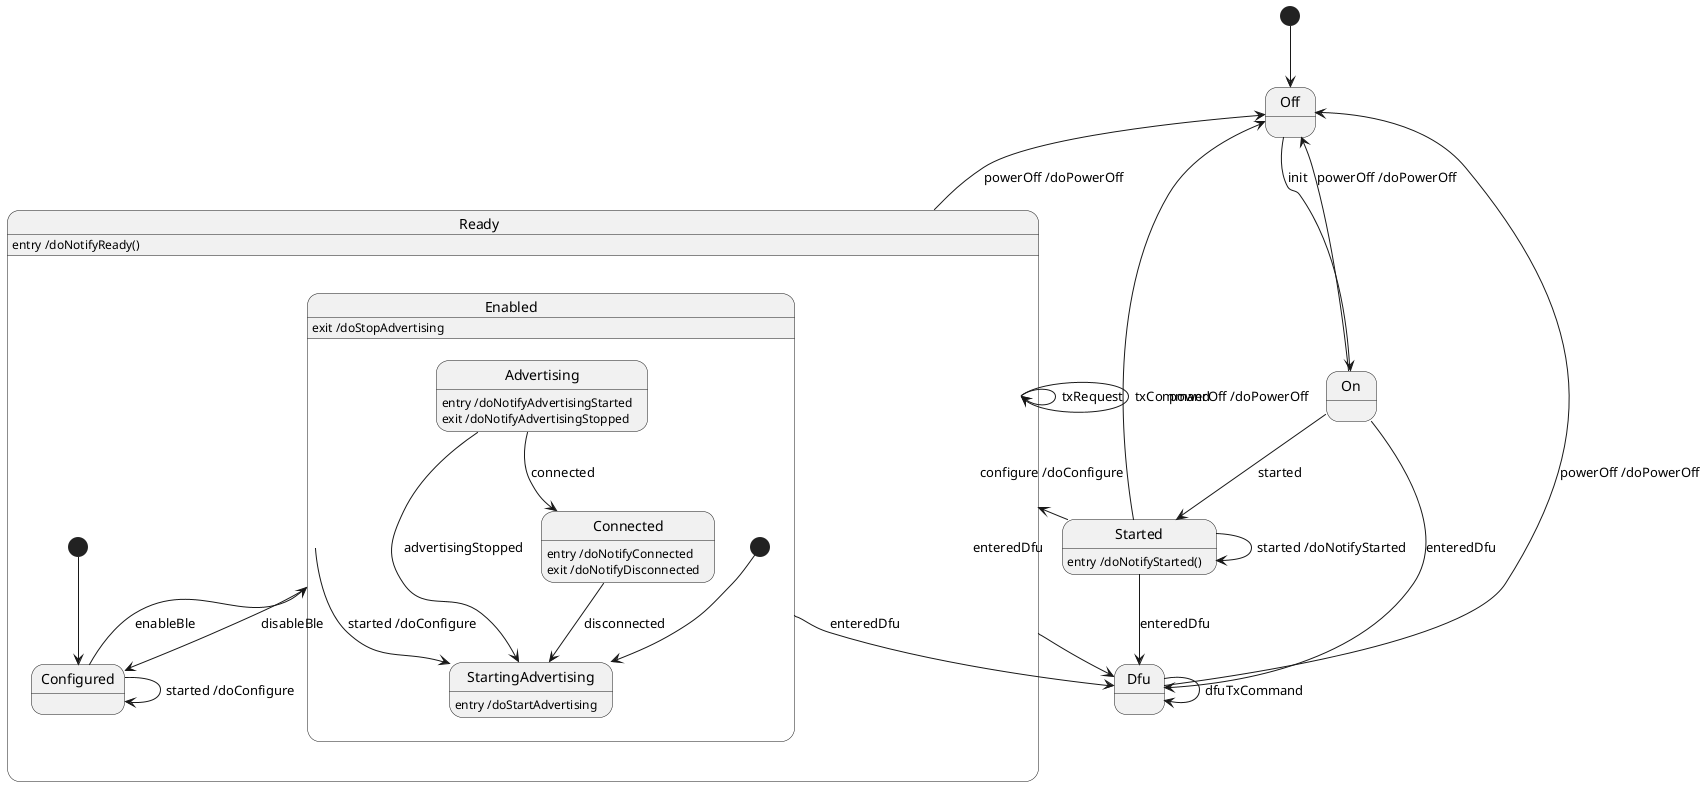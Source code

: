 @startuml


[*] --> Off

state Ready {
    state Enabled {
        
        [*] --> StartingAdvertising
        StartingAdvertising: entry /doStartAdvertising

        Advertising: entry /doNotifyAdvertisingStarted
        Advertising: exit /doNotifyAdvertisingStopped

        Connected: entry /doNotifyConnected
        Connected: exit /doNotifyDisconnected
    }
    Enabled: exit /doStopAdvertising
    [*] --> Configured
}

Off --> On : init

On --> Off : powerOff /doPowerOff
On --> Started : started
On --> Dfu : enteredDfu

Started : entry /doNotifyStarted()
Started --> Off : powerOff /doPowerOff
Started --> Started : started /doNotifyStarted
Started --> Dfu : enteredDfu
Started --> Ready : configure /doConfigure

Dfu --> Off : powerOff /doPowerOff

Ready : entry /doNotifyReady()
Ready --> Off : powerOff /doPowerOff
Ready --> Dfu : enteredDfu

Configured --> Configured : started /doConfigure
Configured --> Enabled : enableBle

Enabled --> StartingAdvertising : started /doConfigure
Enabled --> Dfu : enteredDfu
Enabled --> Configured : disableBle

Advertising --> Connected : connected
Advertising --> StartingAdvertising : advertisingStopped

Connected --> StartingAdvertising : disconnected

Ready --> Ready : txRequest
Ready --> Ready : txCommand

Dfu --> Dfu : dfuTxCommand

@enduml